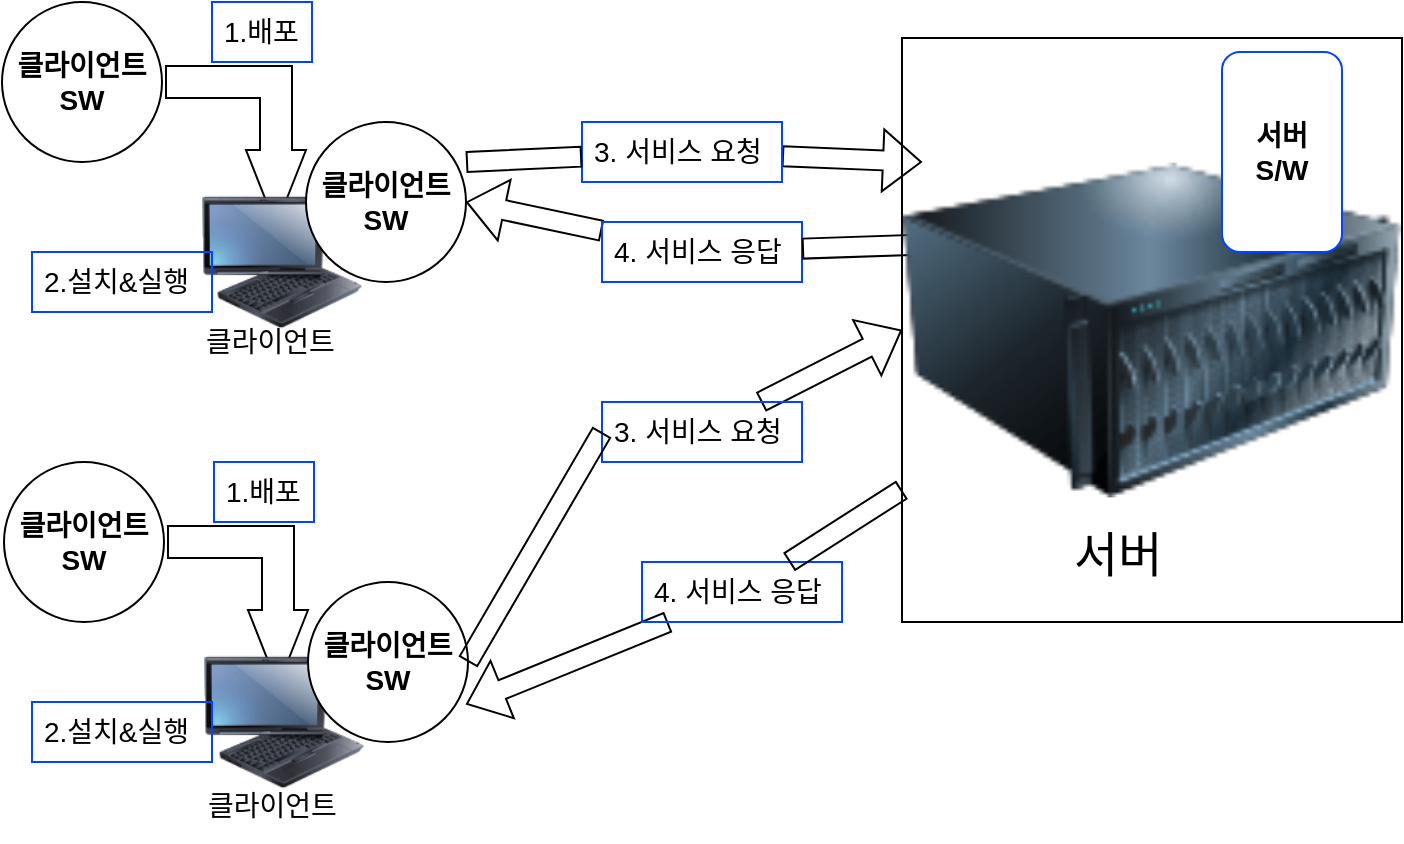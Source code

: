 <mxfile version="16.0.3" type="github"><diagram id="g8Izu5Np4L7l_OdjA9j1" name="Page-1"><mxGraphModel dx="1181" dy="580" grid="1" gridSize="10" guides="1" tooltips="1" connect="1" arrows="1" fold="1" page="1" pageScale="1" pageWidth="827" pageHeight="1169" math="0" shadow="0"><root><mxCell id="0"/><mxCell id="1" parent="0"/><mxCell id="gbAfw1R_Pz2ZGZU1h5pq-1" value="&lt;font style=&quot;font-size: 14px&quot;&gt;&lt;b&gt;클라이언트 SW&lt;/b&gt;&lt;/font&gt;" style="ellipse;whiteSpace=wrap;html=1;aspect=fixed;" vertex="1" parent="1"><mxGeometry x="30" y="130" width="80" height="80" as="geometry"/></mxCell><mxCell id="gbAfw1R_Pz2ZGZU1h5pq-7" value="" style="html=1;shadow=0;dashed=0;align=center;verticalAlign=middle;shape=mxgraph.arrows2.bendArrow;dy=8;dx=38;notch=0;arrowHead=30;rounded=0;direction=south;rotation=0;" vertex="1" parent="1"><mxGeometry x="112" y="162" width="70" height="80" as="geometry"/></mxCell><mxCell id="gbAfw1R_Pz2ZGZU1h5pq-10" value="1.배포&#10;" style="text;strokeColor=#0044FF;fillColor=none;spacingLeft=4;spacingRight=4;overflow=hidden;rotatable=0;points=[[0,0.5],[1,0.5]];portConstraint=eastwest;fontSize=14;" vertex="1" parent="1"><mxGeometry x="135" y="130" width="50" height="30" as="geometry"/></mxCell><mxCell id="gbAfw1R_Pz2ZGZU1h5pq-11" value="" style="image;html=1;image=img/lib/clip_art/computers/Fujitsu_Tablet_128x128.png;fontSize=14;" vertex="1" parent="1"><mxGeometry x="130" y="220" width="80" height="80" as="geometry"/></mxCell><mxCell id="gbAfw1R_Pz2ZGZU1h5pq-12" value="2.설치&amp;실행" style="text;strokeColor=#0044FF;fillColor=none;spacingLeft=4;spacingRight=4;overflow=hidden;rotatable=0;points=[[0,0.5],[1,0.5]];portConstraint=eastwest;fontSize=14;" vertex="1" parent="1"><mxGeometry x="45" y="255" width="90" height="30" as="geometry"/></mxCell><mxCell id="gbAfw1R_Pz2ZGZU1h5pq-20" value="&lt;font style=&quot;font-size: 14px&quot;&gt;&lt;b&gt;클라이언트 SW&lt;/b&gt;&lt;/font&gt;" style="ellipse;whiteSpace=wrap;html=1;aspect=fixed;" vertex="1" parent="1"><mxGeometry x="182" y="190" width="80" height="80" as="geometry"/></mxCell><mxCell id="gbAfw1R_Pz2ZGZU1h5pq-21" value="&lt;font style=&quot;font-size: 14px&quot;&gt;&lt;b&gt;클라이언트 SW&lt;/b&gt;&lt;/font&gt;" style="ellipse;whiteSpace=wrap;html=1;aspect=fixed;" vertex="1" parent="1"><mxGeometry x="31" y="360" width="80" height="80" as="geometry"/></mxCell><mxCell id="gbAfw1R_Pz2ZGZU1h5pq-22" value="" style="html=1;shadow=0;dashed=0;align=center;verticalAlign=middle;shape=mxgraph.arrows2.bendArrow;dy=8;dx=38;notch=0;arrowHead=30;rounded=0;direction=south;rotation=0;" vertex="1" parent="1"><mxGeometry x="113" y="392" width="70" height="80" as="geometry"/></mxCell><mxCell id="gbAfw1R_Pz2ZGZU1h5pq-23" value="1.배포&#10;" style="text;strokeColor=#0044FF;fillColor=none;spacingLeft=4;spacingRight=4;overflow=hidden;rotatable=0;points=[[0,0.5],[1,0.5]];portConstraint=eastwest;fontSize=14;" vertex="1" parent="1"><mxGeometry x="136" y="360" width="50" height="30" as="geometry"/></mxCell><mxCell id="gbAfw1R_Pz2ZGZU1h5pq-24" value="" style="image;html=1;image=img/lib/clip_art/computers/Fujitsu_Tablet_128x128.png;fontSize=14;" vertex="1" parent="1"><mxGeometry x="131" y="450" width="80" height="80" as="geometry"/></mxCell><mxCell id="gbAfw1R_Pz2ZGZU1h5pq-25" value="2.설치&amp;실행" style="text;strokeColor=#0044FF;fillColor=none;spacingLeft=4;spacingRight=4;overflow=hidden;rotatable=0;points=[[0,0.5],[1,0.5]];portConstraint=eastwest;fontSize=14;" vertex="1" parent="1"><mxGeometry x="45" y="480" width="90" height="30" as="geometry"/></mxCell><mxCell id="gbAfw1R_Pz2ZGZU1h5pq-26" value="&lt;font style=&quot;font-size: 14px&quot;&gt;&lt;b&gt;클라이언트 SW&lt;/b&gt;&lt;/font&gt;" style="ellipse;whiteSpace=wrap;html=1;aspect=fixed;" vertex="1" parent="1"><mxGeometry x="183" y="420" width="80" height="80" as="geometry"/></mxCell><mxCell id="gbAfw1R_Pz2ZGZU1h5pq-27" value="" style="shape=flexArrow;endArrow=classic;html=1;rounded=0;fontSize=14;startArrow=none;" edge="1" parent="1" source="gbAfw1R_Pz2ZGZU1h5pq-29"><mxGeometry width="50" height="50" relative="1" as="geometry"><mxPoint x="262" y="210" as="sourcePoint"/><mxPoint x="490" y="210" as="targetPoint"/></mxGeometry></mxCell><mxCell id="gbAfw1R_Pz2ZGZU1h5pq-28" value="" style="shape=flexArrow;endArrow=classic;html=1;rounded=0;fontSize=14;startArrow=none;entryX=1;entryY=0.5;entryDx=0;entryDy=0;" edge="1" parent="1" source="gbAfw1R_Pz2ZGZU1h5pq-31" target="gbAfw1R_Pz2ZGZU1h5pq-20"><mxGeometry width="50" height="50" relative="1" as="geometry"><mxPoint x="529" y="250" as="sourcePoint"/><mxPoint x="297" y="250" as="targetPoint"/></mxGeometry></mxCell><mxCell id="gbAfw1R_Pz2ZGZU1h5pq-29" value="3. 서비스 요청&#10;" style="text;strokeColor=#0044FF;fillColor=none;spacingLeft=4;spacingRight=4;overflow=hidden;rotatable=0;points=[[0,0.5],[1,0.5]];portConstraint=eastwest;fontSize=14;" vertex="1" parent="1"><mxGeometry x="320" y="190" width="100" height="30" as="geometry"/></mxCell><mxCell id="gbAfw1R_Pz2ZGZU1h5pq-30" value="" style="shape=flexArrow;endArrow=none;html=1;rounded=0;fontSize=14;" edge="1" parent="1" target="gbAfw1R_Pz2ZGZU1h5pq-29"><mxGeometry width="50" height="50" relative="1" as="geometry"><mxPoint x="262" y="210" as="sourcePoint"/><mxPoint x="490" y="210" as="targetPoint"/></mxGeometry></mxCell><mxCell id="gbAfw1R_Pz2ZGZU1h5pq-31" value="4. 서비스 응답&#10;" style="text;strokeColor=#0044FF;fillColor=none;spacingLeft=4;spacingRight=4;overflow=hidden;rotatable=0;points=[[0,0.5],[1,0.5]];portConstraint=eastwest;fontSize=14;" vertex="1" parent="1"><mxGeometry x="330" y="240" width="100" height="30" as="geometry"/></mxCell><mxCell id="gbAfw1R_Pz2ZGZU1h5pq-32" value="" style="shape=flexArrow;endArrow=none;html=1;rounded=0;fontSize=14;" edge="1" parent="1" target="gbAfw1R_Pz2ZGZU1h5pq-31"><mxGeometry width="50" height="50" relative="1" as="geometry"><mxPoint x="529" y="250" as="sourcePoint"/><mxPoint x="297" y="250" as="targetPoint"/></mxGeometry></mxCell><mxCell id="gbAfw1R_Pz2ZGZU1h5pq-33" value="" style="shape=flexArrow;endArrow=classic;html=1;rounded=0;fontSize=14;startArrow=none;entryX=0;entryY=0.5;entryDx=0;entryDy=0;" edge="1" parent="1" source="gbAfw1R_Pz2ZGZU1h5pq-35" target="gbAfw1R_Pz2ZGZU1h5pq-39"><mxGeometry width="50" height="50" relative="1" as="geometry"><mxPoint x="262" y="460" as="sourcePoint"/><mxPoint x="490" y="460" as="targetPoint"/></mxGeometry></mxCell><mxCell id="gbAfw1R_Pz2ZGZU1h5pq-34" value="" style="shape=flexArrow;endArrow=classic;html=1;rounded=0;fontSize=14;startArrow=none;entryX=0.988;entryY=0.764;entryDx=0;entryDy=0;entryPerimeter=0;" edge="1" parent="1" source="gbAfw1R_Pz2ZGZU1h5pq-36" target="gbAfw1R_Pz2ZGZU1h5pq-26"><mxGeometry width="50" height="50" relative="1" as="geometry"><mxPoint x="529" y="500" as="sourcePoint"/><mxPoint x="297" y="500" as="targetPoint"/></mxGeometry></mxCell><mxCell id="gbAfw1R_Pz2ZGZU1h5pq-35" value="3. 서비스 요청&#10;" style="text;strokeColor=#0044FF;fillColor=none;spacingLeft=4;spacingRight=4;overflow=hidden;rotatable=0;points=[[0,0.5],[1,0.5]];portConstraint=eastwest;fontSize=14;" vertex="1" parent="1"><mxGeometry x="330" y="330" width="100" height="30" as="geometry"/></mxCell><mxCell id="gbAfw1R_Pz2ZGZU1h5pq-36" value="4. 서비스 응답&#10;" style="text;strokeColor=#0044FF;fillColor=none;spacingLeft=4;spacingRight=4;overflow=hidden;rotatable=0;points=[[0,0.5],[1,0.5]];portConstraint=eastwest;fontSize=14;" vertex="1" parent="1"><mxGeometry x="350" y="410" width="100" height="30" as="geometry"/></mxCell><mxCell id="gbAfw1R_Pz2ZGZU1h5pq-37" value="" style="shape=flexArrow;endArrow=none;html=1;rounded=0;fontSize=14;" edge="1" parent="1" target="gbAfw1R_Pz2ZGZU1h5pq-36" source="gbAfw1R_Pz2ZGZU1h5pq-39"><mxGeometry width="50" height="50" relative="1" as="geometry"><mxPoint x="529" y="500" as="sourcePoint"/><mxPoint x="297" y="500" as="targetPoint"/></mxGeometry></mxCell><mxCell id="gbAfw1R_Pz2ZGZU1h5pq-38" value="" style="shape=flexArrow;endArrow=none;html=1;rounded=0;fontSize=14;entryX=0;entryY=0.5;entryDx=0;entryDy=0;exitX=1;exitY=0.5;exitDx=0;exitDy=0;" edge="1" parent="1" source="gbAfw1R_Pz2ZGZU1h5pq-26" target="gbAfw1R_Pz2ZGZU1h5pq-35"><mxGeometry width="50" height="50" relative="1" as="geometry"><mxPoint x="250" y="601.34" as="sourcePoint"/><mxPoint x="308.0" y="378.655" as="targetPoint"/></mxGeometry></mxCell><mxCell id="gbAfw1R_Pz2ZGZU1h5pq-39" value="" style="image;html=1;image=img/lib/clip_art/computers/Server_128x128.png;fontSize=14;strokeColor=#0044FF;imageBorder=default;" vertex="1" parent="1"><mxGeometry x="480" y="148" width="250" height="292" as="geometry"/></mxCell><mxCell id="gbAfw1R_Pz2ZGZU1h5pq-41" value="&lt;b&gt;서버&lt;br&gt;S/W&lt;/b&gt;" style="rounded=1;whiteSpace=wrap;html=1;fontSize=14;strokeColor=#0044FF;" vertex="1" parent="1"><mxGeometry x="640" y="155" width="60" height="100" as="geometry"/></mxCell><mxCell id="gbAfw1R_Pz2ZGZU1h5pq-43" value="클라이언트" style="text;strokeColor=none;fillColor=none;spacingLeft=4;spacingRight=4;overflow=hidden;rotatable=0;points=[[0,0.5],[1,0.5]];portConstraint=eastwest;fontSize=14;" vertex="1" parent="1"><mxGeometry x="126" y="285" width="90" height="30" as="geometry"/></mxCell><mxCell id="gbAfw1R_Pz2ZGZU1h5pq-44" value="클라이언트" style="text;strokeColor=none;fillColor=none;spacingLeft=4;spacingRight=4;overflow=hidden;rotatable=0;points=[[0,0.5],[1,0.5]];portConstraint=eastwest;fontSize=14;" vertex="1" parent="1"><mxGeometry x="127" y="517" width="90" height="30" as="geometry"/></mxCell><mxCell id="gbAfw1R_Pz2ZGZU1h5pq-45" value="서버&#10;" style="text;strokeColor=none;fillColor=none;spacingLeft=4;spacingRight=4;overflow=hidden;rotatable=0;points=[[0,0.5],[1,0.5]];portConstraint=eastwest;fontSize=24;" vertex="1" parent="1"><mxGeometry x="560" y="385" width="90" height="30" as="geometry"/></mxCell></root></mxGraphModel></diagram></mxfile>